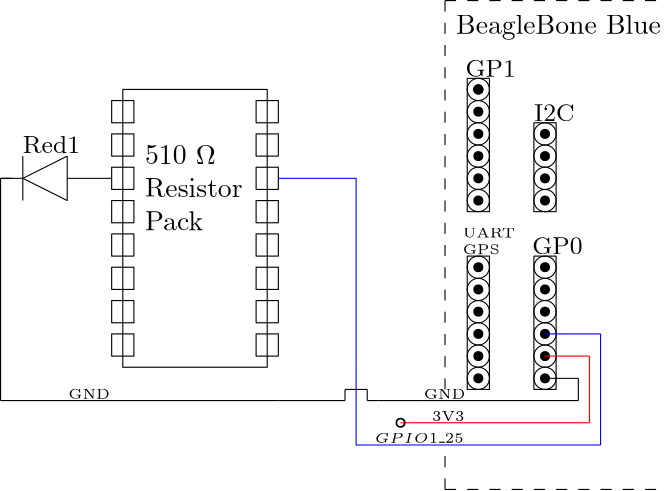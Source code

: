 <?xml version="1.0"?>
<!DOCTYPE ipe SYSTEM "ipe.dtd">
<ipe version="70206" creator="Ipe 7.2.7">
<info created="D:20180108150110" modified="D:20180108150401"/>
<ipestyle name="basic">
<symbol name="arrow/arc(spx)">
<path stroke="sym-stroke" fill="sym-stroke" pen="sym-pen">
0 0 m
-1 0.333 l
-1 -0.333 l
h
</path>
</symbol>
<symbol name="arrow/farc(spx)">
<path stroke="sym-stroke" fill="white" pen="sym-pen">
0 0 m
-1 0.333 l
-1 -0.333 l
h
</path>
</symbol>
<symbol name="arrow/ptarc(spx)">
<path stroke="sym-stroke" fill="sym-stroke" pen="sym-pen">
0 0 m
-1 0.333 l
-0.8 0 l
-1 -0.333 l
h
</path>
</symbol>
<symbol name="arrow/fptarc(spx)">
<path stroke="sym-stroke" fill="white" pen="sym-pen">
0 0 m
-1 0.333 l
-0.8 0 l
-1 -0.333 l
h
</path>
</symbol>
<symbol name="mark/circle(sx)" transformations="translations">
<path fill="sym-stroke">
0.6 0 0 0.6 0 0 e
0.4 0 0 0.4 0 0 e
</path>
</symbol>
<symbol name="mark/disk(sx)" transformations="translations">
<path fill="sym-stroke">
0.6 0 0 0.6 0 0 e
</path>
</symbol>
<symbol name="mark/fdisk(sfx)" transformations="translations">
<group>
<path fill="sym-fill">
0.5 0 0 0.5 0 0 e
</path>
<path fill="sym-stroke" fillrule="eofill">
0.6 0 0 0.6 0 0 e
0.4 0 0 0.4 0 0 e
</path>
</group>
</symbol>
<symbol name="mark/box(sx)" transformations="translations">
<path fill="sym-stroke" fillrule="eofill">
-0.6 -0.6 m
0.6 -0.6 l
0.6 0.6 l
-0.6 0.6 l
h
-0.4 -0.4 m
0.4 -0.4 l
0.4 0.4 l
-0.4 0.4 l
h
</path>
</symbol>
<symbol name="mark/square(sx)" transformations="translations">
<path fill="sym-stroke">
-0.6 -0.6 m
0.6 -0.6 l
0.6 0.6 l
-0.6 0.6 l
h
</path>
</symbol>
<symbol name="mark/fsquare(sfx)" transformations="translations">
<group>
<path fill="sym-fill">
-0.5 -0.5 m
0.5 -0.5 l
0.5 0.5 l
-0.5 0.5 l
h
</path>
<path fill="sym-stroke" fillrule="eofill">
-0.6 -0.6 m
0.6 -0.6 l
0.6 0.6 l
-0.6 0.6 l
h
-0.4 -0.4 m
0.4 -0.4 l
0.4 0.4 l
-0.4 0.4 l
h
</path>
</group>
</symbol>
<symbol name="mark/cross(sx)" transformations="translations">
<group>
<path fill="sym-stroke">
-0.43 -0.57 m
0.57 0.43 l
0.43 0.57 l
-0.57 -0.43 l
h
</path>
<path fill="sym-stroke">
-0.43 0.57 m
0.57 -0.43 l
0.43 -0.57 l
-0.57 0.43 l
h
</path>
</group>
</symbol>
<symbol name="arrow/fnormal(spx)">
<path stroke="sym-stroke" fill="white" pen="sym-pen">
0 0 m
-1 0.333 l
-1 -0.333 l
h
</path>
</symbol>
<symbol name="arrow/pointed(spx)">
<path stroke="sym-stroke" fill="sym-stroke" pen="sym-pen">
0 0 m
-1 0.333 l
-0.8 0 l
-1 -0.333 l
h
</path>
</symbol>
<symbol name="arrow/fpointed(spx)">
<path stroke="sym-stroke" fill="white" pen="sym-pen">
0 0 m
-1 0.333 l
-0.8 0 l
-1 -0.333 l
h
</path>
</symbol>
<symbol name="arrow/linear(spx)">
<path stroke="sym-stroke" pen="sym-pen">
-1 0.333 m
0 0 l
-1 -0.333 l
</path>
</symbol>
<symbol name="arrow/fdouble(spx)">
<path stroke="sym-stroke" fill="white" pen="sym-pen">
0 0 m
-1 0.333 l
-1 -0.333 l
h
-1 0 m
-2 0.333 l
-2 -0.333 l
h
</path>
</symbol>
<symbol name="arrow/double(spx)">
<path stroke="sym-stroke" fill="sym-stroke" pen="sym-pen">
0 0 m
-1 0.333 l
-1 -0.333 l
h
-1 0 m
-2 0.333 l
-2 -0.333 l
h
</path>
</symbol>
<pen name="heavier" value="0.8"/>
<pen name="fat" value="1.2"/>
<pen name="ultrafat" value="2"/>
<symbolsize name="large" value="5"/>
<symbolsize name="small" value="2"/>
<symbolsize name="tiny" value="1.1"/>
<arrowsize name="large" value="10"/>
<arrowsize name="small" value="5"/>
<arrowsize name="tiny" value="3"/>
<color name="red" value="1 0 0"/>
<color name="green" value="0 1 0"/>
<color name="blue" value="0 0 1"/>
<color name="yellow" value="1 1 0"/>
<color name="orange" value="1 0.647 0"/>
<color name="gold" value="1 0.843 0"/>
<color name="purple" value="0.627 0.125 0.941"/>
<color name="gray" value="0.745"/>
<color name="brown" value="0.647 0.165 0.165"/>
<color name="navy" value="0 0 0.502"/>
<color name="pink" value="1 0.753 0.796"/>
<color name="seagreen" value="0.18 0.545 0.341"/>
<color name="turquoise" value="0.251 0.878 0.816"/>
<color name="violet" value="0.933 0.51 0.933"/>
<color name="darkblue" value="0 0 0.545"/>
<color name="darkcyan" value="0 0.545 0.545"/>
<color name="darkgray" value="0.663"/>
<color name="darkgreen" value="0 0.392 0"/>
<color name="darkmagenta" value="0.545 0 0.545"/>
<color name="darkorange" value="1 0.549 0"/>
<color name="darkred" value="0.545 0 0"/>
<color name="lightblue" value="0.678 0.847 0.902"/>
<color name="lightcyan" value="0.878 1 1"/>
<color name="lightgray" value="0.827"/>
<color name="lightgreen" value="0.565 0.933 0.565"/>
<color name="lightyellow" value="1 1 0.878"/>
<dashstyle name="dashed" value="[4] 0"/>
<dashstyle name="dotted" value="[1 3] 0"/>
<dashstyle name="dash dotted" value="[4 2 1 2] 0"/>
<dashstyle name="dash dot dotted" value="[4 2 1 2 1 2] 0"/>
<textsize name="large" value="\large"/>
<textsize name="Large" value="\Large"/>
<textsize name="LARGE" value="\LARGE"/>
<textsize name="huge" value="\huge"/>
<textsize name="Huge" value="\Huge"/>
<textsize name="small" value="\small"/>
<textsize name="footnote" value="\footnotesize"/>
<textsize name="tiny" value="\tiny"/>
<textstyle name="center" begin="\begin{center}" end="\end{center}"/>
<textstyle name="itemize" begin="\begin{itemize}" end="\end{itemize}"/>
<textstyle name="item" begin="\begin{itemize}\item{}" end="\end{itemize}"/>
<gridsize name="4 pts" value="4"/>
<gridsize name="8 pts (~3 mm)" value="8"/>
<gridsize name="16 pts (~6 mm)" value="16"/>
<gridsize name="32 pts (~12 mm)" value="32"/>
<gridsize name="10 pts (~3.5 mm)" value="10"/>
<gridsize name="20 pts (~7 mm)" value="20"/>
<gridsize name="14 pts (~5 mm)" value="14"/>
<gridsize name="28 pts (~10 mm)" value="28"/>
<gridsize name="56 pts (~20 mm)" value="56"/>
<anglesize name="90 deg" value="90"/>
<anglesize name="60 deg" value="60"/>
<anglesize name="45 deg" value="45"/>
<anglesize name="30 deg" value="30"/>
<anglesize name="22.5 deg" value="22.5"/>
<opacity name="10%" value="0.1"/>
<opacity name="30%" value="0.3"/>
<opacity name="50%" value="0.5"/>
<opacity name="75%" value="0.75"/>
<tiling name="falling" angle="-60" step="4" width="1"/>
<tiling name="rising" angle="30" step="4" width="1"/>
</ipestyle>
<page>
<layer name="alpha"/>
<view layers="alpha" active="alpha"/>
<path layer="alpha" matrix="1 0 0 1.5 100 -516" stroke="black">
260 624 m
260 592 l
268 592 l
268 624 l
h
</path>
<path matrix="1 0 0 1 100 -172" stroke="black">
4 0 0 4 264 588 e
</path>
<path matrix="1 0 0 1 100 -180" stroke="black">
4 0 0 4 264 588 e
</path>
<path matrix="1 0 0 1 100 -188" stroke="black">
4 0 0 4 264 588 e
</path>
<path matrix="1 0 0 1 100 -196" stroke="black">
4 0 0 4 264 588 e
</path>
<path matrix="1 0 0 1 100 -204" stroke="black">
4 0 0 4 264 588 e
</path>
<path matrix="1 0 0 1 100 -212" stroke="black">
4 0 0 4 264 588 e
</path>
<path matrix="1 0 0 1.5 124 -580" stroke="black">
260 624 m
260 592 l
268 592 l
268 624 l
h
</path>
<path matrix="1 0 0 1 124 -236" stroke="black">
4 0 0 4 264 588 e
</path>
<path matrix="1 0 0 1 124 -244" stroke="black">
4 0 0 4 264 588 e
</path>
<path matrix="1 0 0 1 124 -252" stroke="black">
4 0 0 4 264 588 e
</path>
<path matrix="1 0 0 1 124 -260" stroke="black">
4 0 0 4 264 588 e
</path>
<path matrix="1 0 0 1 124 -268" stroke="black">
4 0 0 4 264 588 e
</path>
<path matrix="1 0 0 1 124 -276" stroke="black">
4 0 0 4 264 588 e
</path>
<text matrix="1 0 0 1 91.369 -175.406" transformations="translations" pos="268 596" stroke="black" type="label" width="18.11" height="6.127" depth="0" valign="baseline" size="small">GP1</text>
<text matrix="1 0 0 1 115.377 -239.328" transformations="translations" pos="268 596" stroke="black" type="label" width="18.11" height="6.127" depth="0" valign="baseline" size="small">GP0</text>
<path matrix="1 0 0 1.5 100 -580" stroke="black">
260 624 m
260 592 l
268 592 l
268 624 l
h
</path>
<path matrix="1 0 0 1 100 -236" stroke="black">
4 0 0 4 264 588 e
</path>
<path matrix="1 0 0 1 100 -244" stroke="black">
4 0 0 4 264 588 e
</path>
<path matrix="1 0 0 1 100 -252" stroke="black">
4 0 0 4 264 588 e
</path>
<path matrix="1 0 0 1 100 -260" stroke="black">
4 0 0 4 264 588 e
</path>
<path matrix="1 0 0 1 100 -268" stroke="black">
4 0 0 4 264 588 e
</path>
<path matrix="1 0 0 1 100 -276" stroke="black">
4 0 0 4 264 588 e
</path>
<path matrix="1 0 0 1 124 -220" stroke="black">
260 624 m
260 592 l
268 592 l
268 624 l
h
</path>
<path matrix="1 0 0 1 124 -188" stroke="black">
4 0 0 4 264 588 e
</path>
<path matrix="1 0 0 1 124 -196" stroke="black">
4 0 0 4 264 588 e
</path>
<path matrix="1 0 0 1 124 -204" stroke="black">
4 0 0 4 264 588 e
</path>
<path matrix="1 0 0 1 124 -212" stroke="black">
4 0 0 4 264 588 e
</path>
<use matrix="1 0 0 1 92 -172" name="mark/circle(sx)" pos="272 588" size="normal" stroke="black"/>
<use matrix="1 0 0 1 92 -172" name="mark/circle(sx)" pos="272 588" size="normal" stroke="black"/>
<use matrix="1 0 0 1 92 -172" name="mark/disk(sx)" pos="272 588" size="normal" stroke="black"/>
<use matrix="1 0 0 1 92 -172" name="mark/disk(sx)" pos="272 580" size="normal" stroke="black"/>
<use matrix="1 0 0 1 92 -172" name="mark/disk(sx)" pos="272 572" size="normal" stroke="black"/>
<use matrix="1 0 0 1 92 -172" name="mark/disk(sx)" pos="272 564" size="normal" stroke="black"/>
<use matrix="1 0 0 1 92 -172" name="mark/disk(sx)" pos="272 556" size="normal" stroke="black"/>
<use matrix="1 0 0 1 92 -172" name="mark/disk(sx)" pos="272 548" size="normal" stroke="black"/>
<use matrix="1 0 0 1 92 -180" name="mark/disk(sx)" pos="272 532" size="normal" stroke="black"/>
<use matrix="1 0 0 1 92 -180" name="mark/disk(sx)" pos="272 524" size="normal" stroke="black"/>
<use matrix="1 0 0 1 92 -180" name="mark/disk(sx)" pos="272 516" size="normal" stroke="black"/>
<use matrix="1 0 0 1 92 -180" name="mark/disk(sx)" pos="272 508" size="normal" stroke="black"/>
<use matrix="1 0 0 1 92 -180" name="mark/disk(sx)" pos="272 500" size="normal" stroke="black"/>
<use matrix="1 0 0 1 92 -180" name="mark/disk(sx)" pos="272 492" size="normal" stroke="black"/>
<use matrix="1 0 0 1 92 -180" name="mark/disk(sx)" pos="296 532" size="normal" stroke="black"/>
<use matrix="1 0 0 1 92 -180" name="mark/disk(sx)" pos="296 524" size="normal" stroke="black"/>
<use matrix="1 0 0 1 92 -180" name="mark/disk(sx)" pos="296 516" size="normal" stroke="black"/>
<use matrix="1 0 0 1 92 -180" name="mark/disk(sx)" pos="296 508" size="normal" stroke="black"/>
<use matrix="1 0 0 1 92 -180" name="mark/disk(sx)" pos="296 500" size="normal" stroke="black"/>
<use matrix="1 0 0 1 92 -180" name="mark/disk(sx)" pos="296 492" size="normal" stroke="black"/>
<use matrix="1 0 0 1 92 -172" name="mark/disk(sx)" pos="296 572" size="normal" stroke="black"/>
<use matrix="1 0 0 1 92 -172" name="mark/disk(sx)" pos="296 564" size="normal" stroke="black"/>
<use matrix="1 0 0 1 92 -172" name="mark/disk(sx)" pos="296 556" size="normal" stroke="black"/>
<use matrix="1 0 0 1 92 -172" name="mark/disk(sx)" pos="296 548" size="normal" stroke="black"/>
<path matrix="1 0 0 1 92 -180" stroke="blue">
296 508 m
316 508 l
</path>
<path matrix="1 0 0 1 92 -180" stroke="red">
296 500 m
312 500 l
</path>
<path matrix="1 0 0 1 92 -180" stroke="black">
296 492 m
308 492 l
</path>
<path matrix="1 0 0 2 92 -688" stroke="blue">
316 508 m
316 488 l
</path>
<path matrix="1 0 0 2 92 -680" stroke="red">
312 500 m
312 500 l
312 500 l
312 488 l
</path>
<path matrix="1 0 0 1 92 -180" stroke="black">
308 492 m
308 484 l
308 484 l
</path>
<path matrix="1.07692 0 0 1 68.308 -180" stroke="black">
308 484 m
256 484 l
</path>
<path matrix="1.13333 0 0 1 50.4 -180" stroke="red">
312 476 m
252 476 l
</path>
<path matrix="1.05882 0 0 1 73.412 -180" stroke="blue">
316 468 m
248 468 l
</path>
<text matrix="1 0 0 1 88.355 -187.391" transformations="translations" pos="256 492" stroke="black" type="label" width="15.034" height="3.386" depth="0" valign="baseline" size="tiny">GND</text>
<text matrix="1 0 0 1 91.309 -195.391" transformations="translations" pos="256 492" stroke="black" type="label" width="11.665" height="3.386" depth="0" valign="baseline" size="tiny">3V3</text>
<text matrix="1 0 0 1 70.696 -203.208" transformations="translations" pos="256 492" stroke="black" type="label" width="32.032" height="3.404" depth="0" valign="baseline" size="tiny" style="math">GPIO1\_25</text>
<path matrix="1 0 0 1 88 -192" stroke="black">
144 576 m
128 576 l
</path>
<path matrix="1 0 0 1 88 -192" stroke="black">
128 584 m
112 576 l
</path>
<path matrix="1 0 0 1 88 -192" stroke="black">
128 584 m
128 568 l
112 576 l
</path>
<path matrix="1 0 0 1 88 -192" stroke="black">
112 584 m
112 568 l
</path>
<path matrix="0.333333 0 0 1 160 -192" stroke="black">
96 576 m
108 576 l
</path>
<path matrix="0.66665 0 0 1 128.001 -192" stroke="black">
96 576 m
108 576 l
</path>
<text matrix="1 0 0 1 118.376 -173.954" transformations="translations" pos="240 540" stroke="black" type="minipage" width="28" height="7.174" depth="2.19" valign="top" size="tiny">UART \par GPS</text>
<text matrix="1 0 0 1 92 -180" transformations="translations" pos="289.192 588.923" stroke="black" type="label" width="0" height="0" depth="0" valign="baseline"></text>
<text matrix="1 0 0 1 66.8759 -156.954" transformations="translations" pos="317.123 561.482" stroke="black" type="label" width="14.59" height="6.127" depth="0" valign="baseline" size="small">I2C</text>
<path matrix="1 0 0 1 92 -180" stroke="blue">
244 468 m
228 468 l
228 496 l
</path>
<path matrix="1.625 0 0 2.08333 -24 -717.333" stroke="black">
160 544 m
160 496 l
192 496 l
192 544 l
h
</path>
<path matrix="1 0 0 2 92 -680" stroke="black">
192 504 m
192 500 l
200 500 l
200 504 l
h
</path>
<path matrix="1 0 0 2 92 -668" stroke="black">
192 504 m
192 500 l
200 500 l
200 504 l
h
</path>
<path matrix="1 0 0 2 92 -656" stroke="black">
192 504 m
192 500 l
200 500 l
200 504 l
h
</path>
<path matrix="1 0 0 2 92 -644" stroke="black">
192 504 m
192 500 l
200 500 l
200 504 l
h
</path>
<path matrix="1 0 0 2 92 -632" stroke="black">
192 504 m
192 500 l
200 500 l
200 504 l
h
</path>
<path matrix="1 0 0 2 92 -620" stroke="black">
192 504 m
192 500 l
200 500 l
200 504 l
h
</path>
<path matrix="1 0 0 2 92 -608" stroke="black">
192 504 m
192 500 l
200 500 l
200 504 l
h
</path>
<path matrix="1 0 0 2 92 -596" stroke="black">
192 504 m
192 500 l
200 500 l
200 504 l
h
</path>
<path matrix="1 0 0 2 40 -680" stroke="black">
192 504 m
192 500 l
200 500 l
200 504 l
h
</path>
<path matrix="1 0 0 2 40 -668" stroke="black">
192 504 m
192 500 l
200 500 l
200 504 l
h
</path>
<path matrix="1 0 0 2 40 -656" stroke="black">
192 504 m
192 500 l
200 500 l
200 504 l
h
</path>
<path matrix="1 0 0 2 40 -644" stroke="black">
192 504 m
192 500 l
200 500 l
200 504 l
h
</path>
<path matrix="1 0 0 2 40 -632" stroke="black">
192 504 m
192 500 l
200 500 l
200 504 l
h
</path>
<path matrix="1 0 0 2 40 -620" stroke="black">
192 504 m
192 500 l
200 500 l
200 504 l
h
</path>
<path matrix="1 0 0 2 40 -608" stroke="black">
192 504 m
192 500 l
200 500 l
200 504 l
h
</path>
<path matrix="1 0 0 2 40 -596" stroke="black">
192 504 m
192 500 l
200 500 l
200 504 l
h
</path>
<text matrix="1 0 0 1 -32 -180" transformations="translations" pos="276 576" stroke="black" type="minipage" width="36" height="17.838" depth="12.88" valign="top">$510~\Omega$ \par Resistor Pack</text>
<path matrix="1 0 0 1 -32 -180" stroke="blue">
352 496 m
352 564 l
324 564 l
</path>
<text matrix="1 0 0 1 -40 -226.885" transformations="translations" pos="240 620" stroke="black" type="label" width="20.609" height="6.227" depth="0" valign="baseline" size="small">Red1</text>
<path matrix="1 0 0 1 -36 -180" stroke="black">
360 484 m
360 488 l
</path>
<path matrix="0 0 0 1 192 -224" stroke="black">
200 608 m
200 584 l
</path>
<path matrix="1 0 0 2.5 -32 -1152" stroke="black" dash="dashed">
384 640 m
384 584 l
</path>
<text matrix="1 0 0 1 -36 -200" transformations="translations" pos="392 636" stroke="black" type="label" width="73.751" height="6.926" depth="1.93" valign="baseline">BeagleBone Blue</text>
<path matrix="1 0 0 0.145454 -32 213.818" stroke="black" dash="dashed">
384 400 m
464 400 l
</path>
<path matrix="1 0 0 0.785714 -32 -54.857" stroke="black" dash="dashed">
384 640 m
464 640 l
</path>
<path matrix="1 0 0 1 -32 -180" stroke="black">
360 484 m
356 484 l
</path>
<text matrix="1 0 0 1 -39.645 -187.391" transformations="translations" pos="256 492" stroke="black" type="label" width="15.034" height="3.386" depth="0" valign="baseline" size="tiny">GND</text>
<use matrix="1 0 0 1 -32 -180" name="mark/circle(sx)" pos="368 476" size="normal" stroke="black"/>
<path stroke="black">
292 304 m
192 304 l
</path>
<path matrix="0 0 0 1 192 0" stroke="black">
192 304 m
184 304 l
184 360 l
</path>
<path matrix="1 0 0 0.4 0 172.8" stroke="black" dash="dashed">
352 248 m
352 288 l
</path>
<path stroke="black">
328 304 m
344 304 l
</path>
<path stroke="black">
324 308 m
316 308 l
</path>
<path stroke="black">
316 308 m
316 304 l
</path>
<path stroke="black">
292 304 m
316 304 l
</path>
</page>
</ipe>
